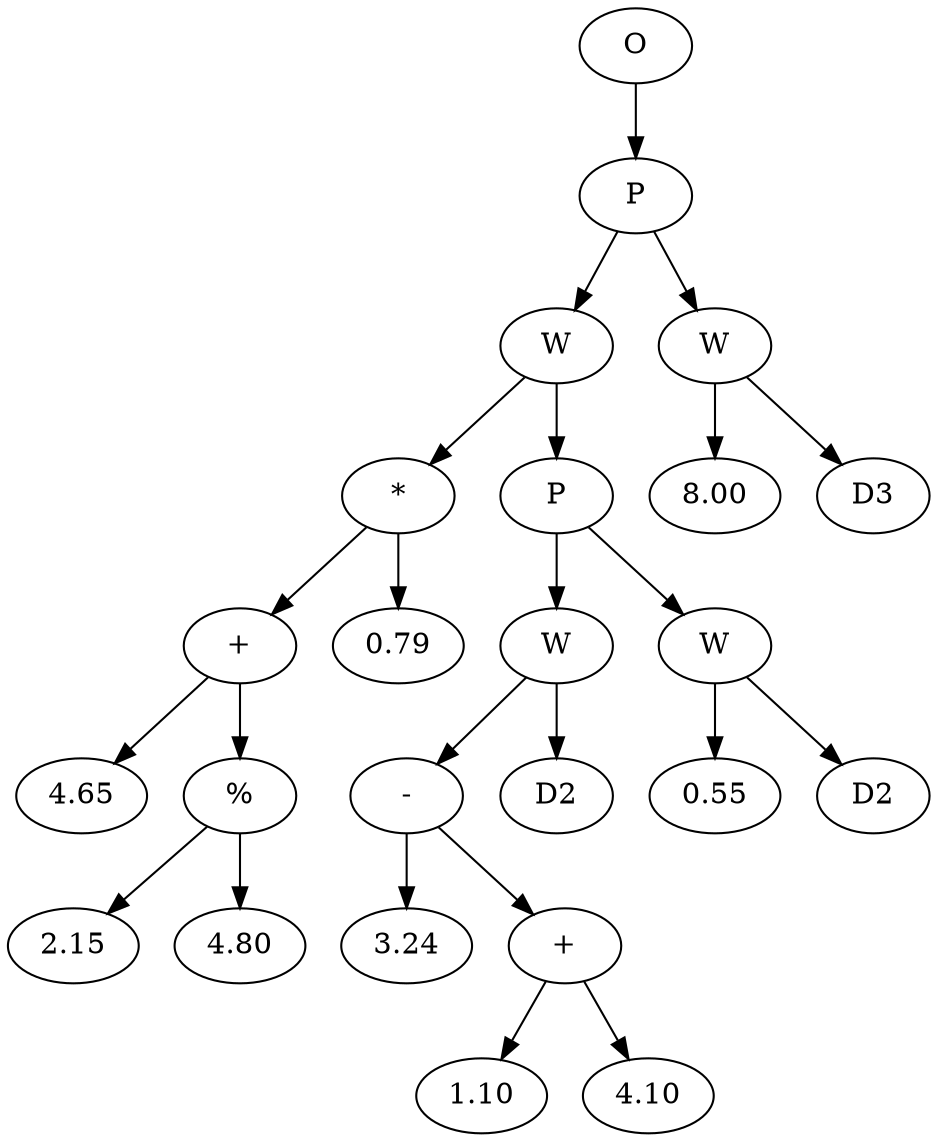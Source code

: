 // Tree
digraph {
	257717 [label=O]
	257718 [label=P]
	257717 -> 257718
	257719 [label=W]
	257718 -> 257719
	257720 [label="*"]
	257719 -> 257720
	257721 [label="+"]
	257720 -> 257721
	257722 [label=4.65]
	257721 -> 257722
	257723 [label="%"]
	257721 -> 257723
	257724 [label=2.15]
	257723 -> 257724
	257725 [label=4.80]
	257723 -> 257725
	257726 [label=0.79]
	257720 -> 257726
	257727 [label=P]
	257719 -> 257727
	257728 [label=W]
	257727 -> 257728
	257729 [label="-"]
	257728 -> 257729
	257730 [label=3.24]
	257729 -> 257730
	257731 [label="+"]
	257729 -> 257731
	257732 [label=1.10]
	257731 -> 257732
	257733 [label=4.10]
	257731 -> 257733
	257734 [label=D2]
	257728 -> 257734
	257735 [label=W]
	257727 -> 257735
	257736 [label=0.55]
	257735 -> 257736
	257737 [label=D2]
	257735 -> 257737
	257738 [label=W]
	257718 -> 257738
	257739 [label=8.00]
	257738 -> 257739
	257740 [label=D3]
	257738 -> 257740
}
